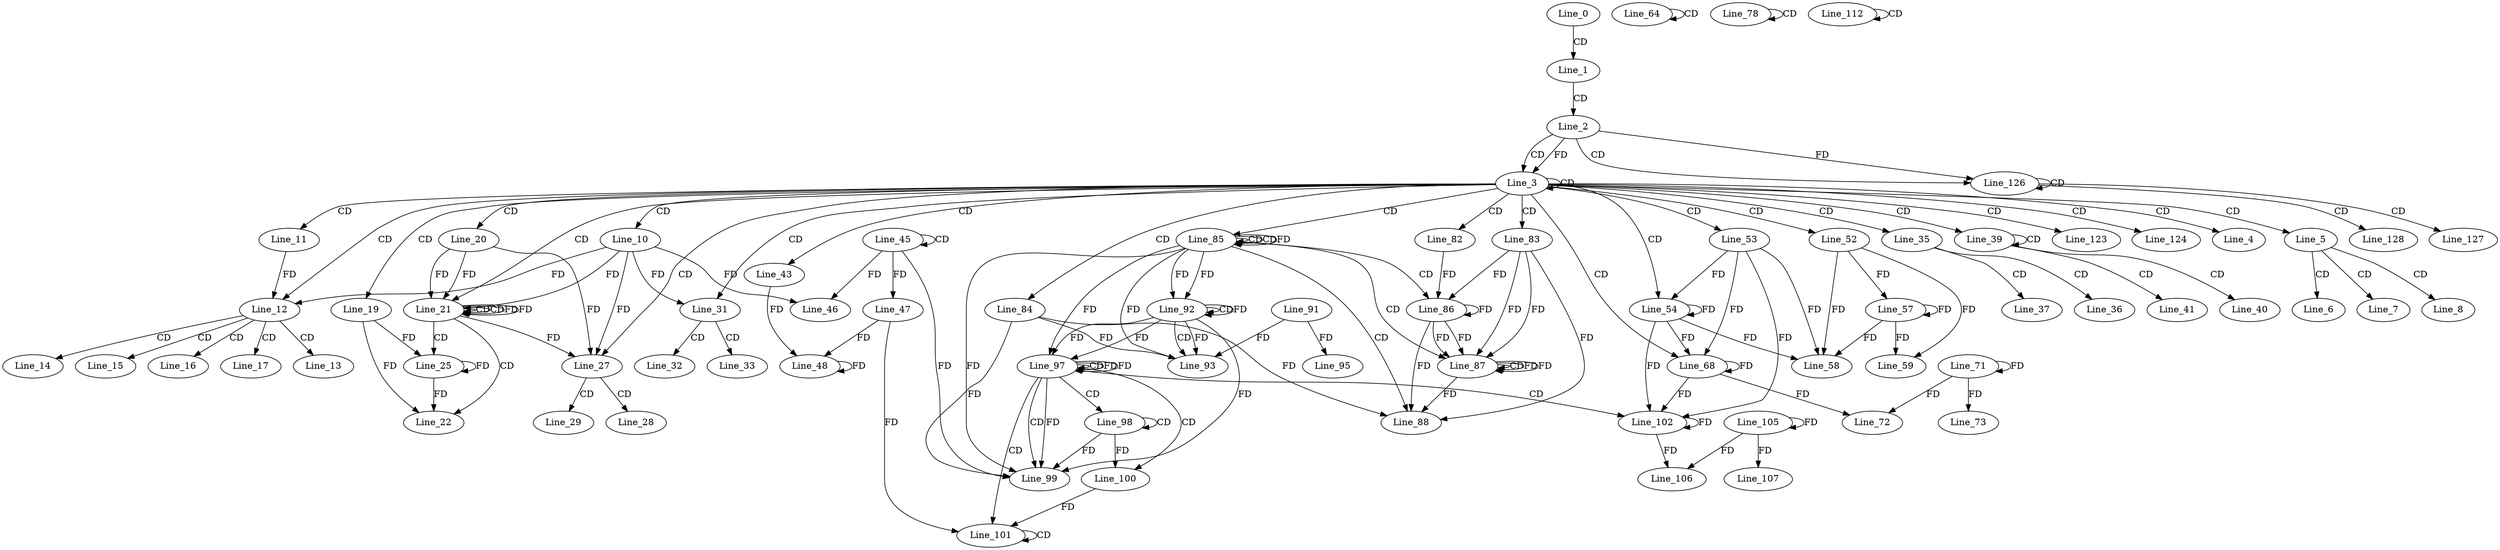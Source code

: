 digraph G {
  Line_0;
  Line_1;
  Line_2;
  Line_3;
  Line_3;
  Line_4;
  Line_5;
  Line_6;
  Line_7;
  Line_8;
  Line_10;
  Line_11;
  Line_12;
  Line_12;
  Line_13;
  Line_14;
  Line_15;
  Line_16;
  Line_17;
  Line_19;
  Line_20;
  Line_21;
  Line_21;
  Line_21;
  Line_21;
  Line_22;
  Line_25;
  Line_27;
  Line_27;
  Line_28;
  Line_29;
  Line_31;
  Line_31;
  Line_32;
  Line_33;
  Line_35;
  Line_36;
  Line_37;
  Line_39;
  Line_39;
  Line_40;
  Line_41;
  Line_43;
  Line_45;
  Line_45;
  Line_46;
  Line_46;
  Line_47;
  Line_48;
  Line_48;
  Line_47;
  Line_52;
  Line_53;
  Line_54;
  Line_57;
  Line_57;
  Line_58;
  Line_59;
  Line_64;
  Line_64;
  Line_68;
  Line_71;
  Line_71;
  Line_72;
  Line_73;
  Line_78;
  Line_78;
  Line_82;
  Line_83;
  Line_84;
  Line_85;
  Line_85;
  Line_85;
  Line_85;
  Line_86;
  Line_86;
  Line_87;
  Line_87;
  Line_88;
  Line_92;
  Line_92;
  Line_92;
  Line_93;
  Line_91;
  Line_93;
  Line_95;
  Line_97;
  Line_97;
  Line_97;
  Line_98;
  Line_98;
  Line_99;
  Line_99;
  Line_100;
  Line_100;
  Line_101;
  Line_101;
  Line_102;
  Line_105;
  Line_105;
  Line_106;
  Line_107;
  Line_112;
  Line_112;
  Line_123;
  Line_124;
  Line_126;
  Line_126;
  Line_127;
  Line_128;
  Line_0 -> Line_1 [ label="CD" ];
  Line_1 -> Line_2 [ label="CD" ];
  Line_2 -> Line_3 [ label="CD" ];
  Line_3 -> Line_3 [ label="CD" ];
  Line_2 -> Line_3 [ label="FD" ];
  Line_3 -> Line_4 [ label="CD" ];
  Line_3 -> Line_5 [ label="CD" ];
  Line_5 -> Line_6 [ label="CD" ];
  Line_5 -> Line_7 [ label="CD" ];
  Line_5 -> Line_8 [ label="CD" ];
  Line_3 -> Line_10 [ label="CD" ];
  Line_3 -> Line_11 [ label="CD" ];
  Line_3 -> Line_12 [ label="CD" ];
  Line_10 -> Line_12 [ label="FD" ];
  Line_11 -> Line_12 [ label="FD" ];
  Line_12 -> Line_13 [ label="CD" ];
  Line_12 -> Line_14 [ label="CD" ];
  Line_12 -> Line_15 [ label="CD" ];
  Line_12 -> Line_16 [ label="CD" ];
  Line_12 -> Line_17 [ label="CD" ];
  Line_3 -> Line_19 [ label="CD" ];
  Line_3 -> Line_20 [ label="CD" ];
  Line_3 -> Line_21 [ label="CD" ];
  Line_21 -> Line_21 [ label="CD" ];
  Line_20 -> Line_21 [ label="FD" ];
  Line_10 -> Line_21 [ label="FD" ];
  Line_21 -> Line_21 [ label="CD" ];
  Line_21 -> Line_21 [ label="FD" ];
  Line_20 -> Line_21 [ label="FD" ];
  Line_21 -> Line_22 [ label="CD" ];
  Line_19 -> Line_22 [ label="FD" ];
  Line_21 -> Line_25 [ label="CD" ];
  Line_25 -> Line_25 [ label="FD" ];
  Line_19 -> Line_25 [ label="FD" ];
  Line_3 -> Line_27 [ label="CD" ];
  Line_21 -> Line_27 [ label="FD" ];
  Line_20 -> Line_27 [ label="FD" ];
  Line_10 -> Line_27 [ label="FD" ];
  Line_27 -> Line_28 [ label="CD" ];
  Line_27 -> Line_29 [ label="CD" ];
  Line_3 -> Line_31 [ label="CD" ];
  Line_10 -> Line_31 [ label="FD" ];
  Line_31 -> Line_32 [ label="CD" ];
  Line_31 -> Line_33 [ label="CD" ];
  Line_3 -> Line_35 [ label="CD" ];
  Line_35 -> Line_36 [ label="CD" ];
  Line_35 -> Line_37 [ label="CD" ];
  Line_3 -> Line_39 [ label="CD" ];
  Line_39 -> Line_39 [ label="CD" ];
  Line_39 -> Line_40 [ label="CD" ];
  Line_39 -> Line_41 [ label="CD" ];
  Line_3 -> Line_43 [ label="CD" ];
  Line_45 -> Line_45 [ label="CD" ];
  Line_45 -> Line_46 [ label="FD" ];
  Line_10 -> Line_46 [ label="FD" ];
  Line_45 -> Line_47 [ label="FD" ];
  Line_43 -> Line_48 [ label="FD" ];
  Line_48 -> Line_48 [ label="FD" ];
  Line_47 -> Line_48 [ label="FD" ];
  Line_3 -> Line_52 [ label="CD" ];
  Line_3 -> Line_53 [ label="CD" ];
  Line_3 -> Line_54 [ label="CD" ];
  Line_53 -> Line_54 [ label="FD" ];
  Line_54 -> Line_54 [ label="FD" ];
  Line_52 -> Line_57 [ label="FD" ];
  Line_57 -> Line_57 [ label="FD" ];
  Line_52 -> Line_58 [ label="FD" ];
  Line_57 -> Line_58 [ label="FD" ];
  Line_53 -> Line_58 [ label="FD" ];
  Line_54 -> Line_58 [ label="FD" ];
  Line_52 -> Line_59 [ label="FD" ];
  Line_57 -> Line_59 [ label="FD" ];
  Line_64 -> Line_64 [ label="CD" ];
  Line_3 -> Line_68 [ label="CD" ];
  Line_53 -> Line_68 [ label="FD" ];
  Line_54 -> Line_68 [ label="FD" ];
  Line_68 -> Line_68 [ label="FD" ];
  Line_71 -> Line_71 [ label="FD" ];
  Line_71 -> Line_72 [ label="FD" ];
  Line_68 -> Line_72 [ label="FD" ];
  Line_71 -> Line_73 [ label="FD" ];
  Line_78 -> Line_78 [ label="CD" ];
  Line_3 -> Line_82 [ label="CD" ];
  Line_3 -> Line_83 [ label="CD" ];
  Line_3 -> Line_84 [ label="CD" ];
  Line_3 -> Line_85 [ label="CD" ];
  Line_85 -> Line_85 [ label="CD" ];
  Line_85 -> Line_85 [ label="CD" ];
  Line_85 -> Line_85 [ label="FD" ];
  Line_85 -> Line_86 [ label="CD" ];
  Line_86 -> Line_86 [ label="FD" ];
  Line_83 -> Line_86 [ label="FD" ];
  Line_82 -> Line_86 [ label="FD" ];
  Line_85 -> Line_87 [ label="CD" ];
  Line_86 -> Line_87 [ label="FD" ];
  Line_83 -> Line_87 [ label="FD" ];
  Line_87 -> Line_87 [ label="CD" ];
  Line_86 -> Line_87 [ label="FD" ];
  Line_87 -> Line_87 [ label="FD" ];
  Line_83 -> Line_87 [ label="FD" ];
  Line_85 -> Line_88 [ label="CD" ];
  Line_84 -> Line_88 [ label="FD" ];
  Line_86 -> Line_88 [ label="FD" ];
  Line_87 -> Line_88 [ label="FD" ];
  Line_83 -> Line_88 [ label="FD" ];
  Line_85 -> Line_92 [ label="FD" ];
  Line_92 -> Line_92 [ label="CD" ];
  Line_92 -> Line_92 [ label="FD" ];
  Line_85 -> Line_92 [ label="FD" ];
  Line_92 -> Line_93 [ label="CD" ];
  Line_91 -> Line_93 [ label="FD" ];
  Line_84 -> Line_93 [ label="FD" ];
  Line_92 -> Line_93 [ label="FD" ];
  Line_85 -> Line_93 [ label="FD" ];
  Line_91 -> Line_95 [ label="FD" ];
  Line_92 -> Line_97 [ label="FD" ];
  Line_97 -> Line_97 [ label="CD" ];
  Line_97 -> Line_97 [ label="FD" ];
  Line_92 -> Line_97 [ label="FD" ];
  Line_85 -> Line_97 [ label="FD" ];
  Line_97 -> Line_98 [ label="CD" ];
  Line_98 -> Line_98 [ label="CD" ];
  Line_97 -> Line_99 [ label="CD" ];
  Line_98 -> Line_99 [ label="FD" ];
  Line_45 -> Line_99 [ label="FD" ];
  Line_84 -> Line_99 [ label="FD" ];
  Line_97 -> Line_99 [ label="FD" ];
  Line_92 -> Line_99 [ label="FD" ];
  Line_85 -> Line_99 [ label="FD" ];
  Line_97 -> Line_100 [ label="CD" ];
  Line_98 -> Line_100 [ label="FD" ];
  Line_97 -> Line_101 [ label="CD" ];
  Line_101 -> Line_101 [ label="CD" ];
  Line_100 -> Line_101 [ label="FD" ];
  Line_47 -> Line_101 [ label="FD" ];
  Line_97 -> Line_102 [ label="CD" ];
  Line_102 -> Line_102 [ label="FD" ];
  Line_53 -> Line_102 [ label="FD" ];
  Line_54 -> Line_102 [ label="FD" ];
  Line_68 -> Line_102 [ label="FD" ];
  Line_105 -> Line_105 [ label="FD" ];
  Line_105 -> Line_106 [ label="FD" ];
  Line_102 -> Line_106 [ label="FD" ];
  Line_105 -> Line_107 [ label="FD" ];
  Line_112 -> Line_112 [ label="CD" ];
  Line_3 -> Line_123 [ label="CD" ];
  Line_3 -> Line_124 [ label="CD" ];
  Line_2 -> Line_126 [ label="CD" ];
  Line_126 -> Line_126 [ label="CD" ];
  Line_2 -> Line_126 [ label="FD" ];
  Line_126 -> Line_127 [ label="CD" ];
  Line_126 -> Line_128 [ label="CD" ];
  Line_21 -> Line_21 [ label="FD" ];
  Line_25 -> Line_22 [ label="FD" ];
  Line_87 -> Line_87 [ label="FD" ];
  Line_97 -> Line_97 [ label="FD" ];
}
